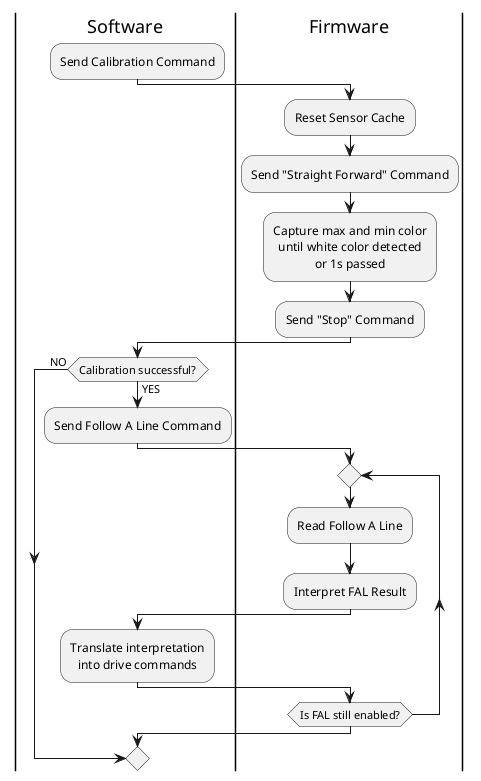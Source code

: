@startuml
'https://plantuml.com/activity-diagram-beta
skinparam defaultTextAlignment center

|Software|
:Send Calibration Command;
|Firmware|
:Reset Sensor Cache;
:Send "Straight Forward" Command;
:Capture max and min color
until white color detected
or 1s passed;
:Send "Stop" Command;
|Software|
if(Calibration successful?) then(YES)
	:Send Follow A Line Command;
	|Firmware|
	repeat
		:Read Follow A Line;
		:Interpret FAL Result;
		|Software|
		:Translate interpretation
		into drive commands;
		|Firmware|
	repeat while (Is FAL still enabled?)
else(NO)

@enduml
